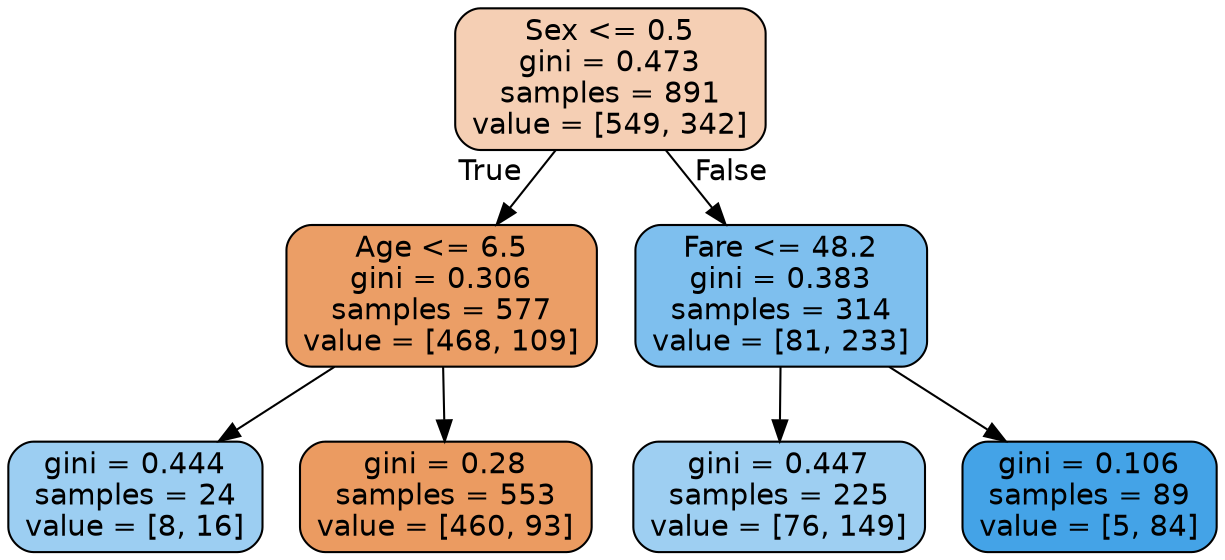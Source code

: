 digraph Tree {
node [shape=box, style="filled, rounded", color="black", fontname=helvetica] ;
edge [fontname=helvetica] ;
0 [label="Sex <= 0.5\ngini = 0.473\nsamples = 891\nvalue = [549, 342]", fillcolor="#e5813960"] ;
1 [label="Age <= 6.5\ngini = 0.306\nsamples = 577\nvalue = [468, 109]", fillcolor="#e58139c4"] ;
0 -> 1 [labeldistance=2.5, labelangle=45, headlabel="True"] ;
2 [label="gini = 0.444\nsamples = 24\nvalue = [8, 16]", fillcolor="#399de57f"] ;
1 -> 2 ;
3 [label="gini = 0.28\nsamples = 553\nvalue = [460, 93]", fillcolor="#e58139cb"] ;
1 -> 3 ;
4 [label="Fare <= 48.2\ngini = 0.383\nsamples = 314\nvalue = [81, 233]", fillcolor="#399de5a6"] ;
0 -> 4 [labeldistance=2.5, labelangle=-45, headlabel="False"] ;
5 [label="gini = 0.447\nsamples = 225\nvalue = [76, 149]", fillcolor="#399de57d"] ;
4 -> 5 ;
6 [label="gini = 0.106\nsamples = 89\nvalue = [5, 84]", fillcolor="#399de5f0"] ;
4 -> 6 ;
}